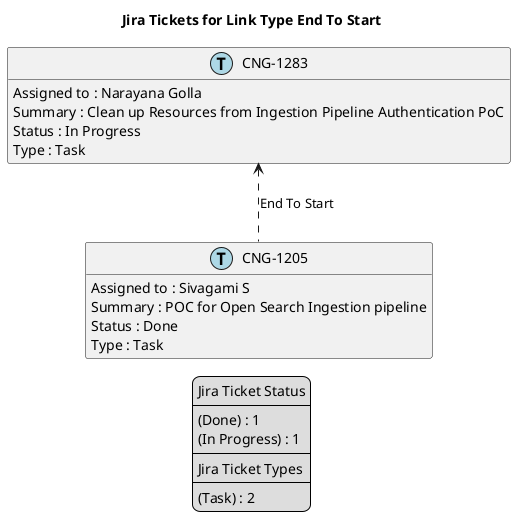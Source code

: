 @startuml
'https://plantuml.com/class-diagram

' GENERATE CLASS DIAGRAM ===========
' Generated at    : Fri May 03 10:09:58 CEST 2024

title Jira Tickets for Link Type End To Start
hide empty members

legend
Jira Ticket Status
----
(Done) : 1
(In Progress) : 1
----
Jira Ticket Types
----
(Task) : 2
end legend


' Tickets =======
class "CNG-1283" << (T,lightblue) >> {
  Assigned to : Narayana Golla
  Summary : Clean up Resources from Ingestion Pipeline Authentication PoC
  Status : In Progress
  Type : Task
}

class "CNG-1205" << (T,lightblue) >> {
  Assigned to : Sivagami S
  Summary : POC for Open Search Ingestion pipeline
  Status : Done
  Type : Task
}



' Links =======
"CNG-1283" <.. "CNG-1205" : End To Start


@enduml
